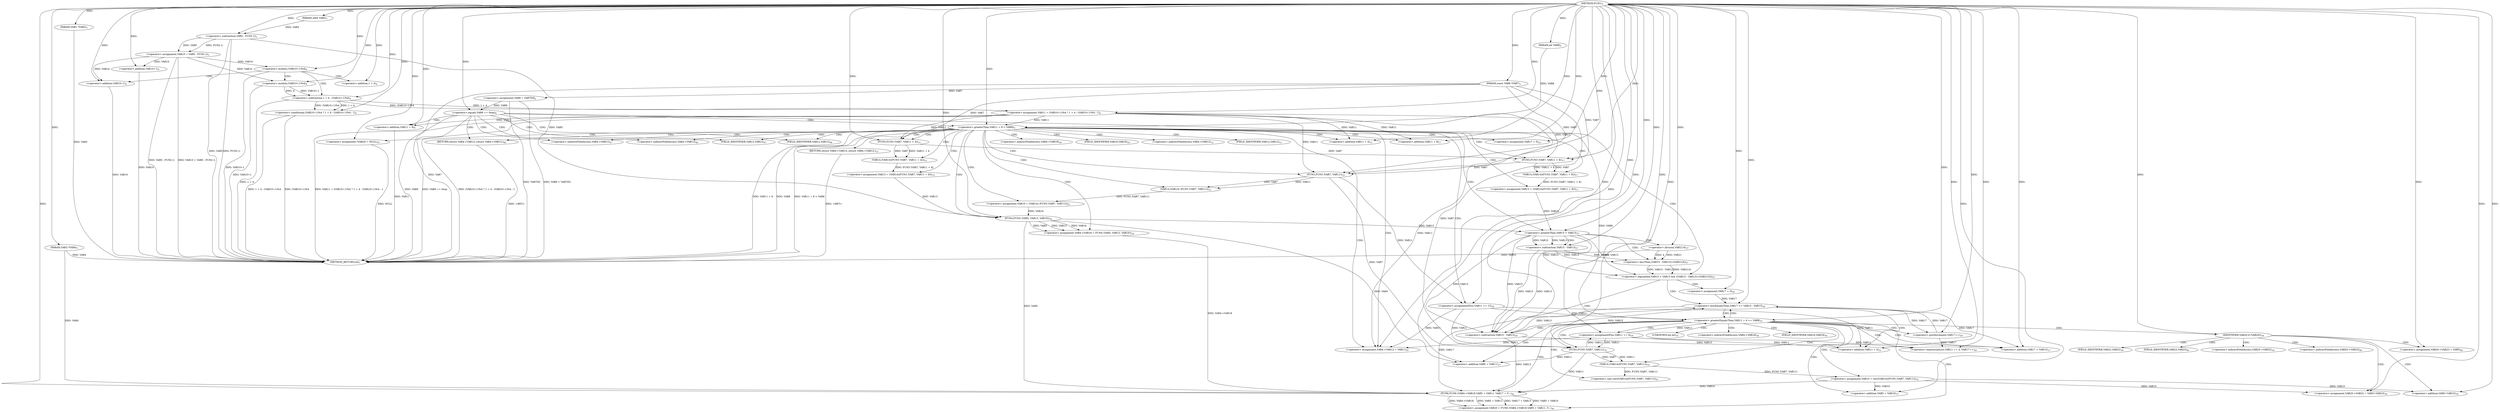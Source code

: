 digraph "FUN1" {  
"8" [label = <(METHOD,FUN1)<SUB>1</SUB>> ]
"194" [label = <(METHOD_RETURN,int)<SUB>1</SUB>> ]
"9" [label = <(PARAM,VAR1 *VAR2)<SUB>1</SUB>> ]
"10" [label = <(PARAM,VAR3 *VAR4)<SUB>1</SUB>> ]
"11" [label = <(PARAM,ut64 VAR5)<SUB>1</SUB>> ]
"12" [label = <(PARAM,const VAR6 *VAR7)<SUB>1</SUB>> ]
"13" [label = <(PARAM,int VAR8)<SUB>1</SUB>> ]
"16" [label = <(&lt;operator&gt;.assignment,VAR9 = VAR7[0])<SUB>2</SUB>> ]
"22" [label = <(&lt;operator&gt;.assignment,VAR10 = VAR5 - FUN2 ())<SUB>3</SUB>> ]
"28" [label = <(&lt;operator&gt;.assignment,VAR11 = (VAR10+1)%4 ? 1 + 4 - (VAR10+1)%4 : 1)<SUB>4</SUB>> ]
"185" [label = <(&lt;operator&gt;.assignment,VAR4-&gt;VAR12 = VAR11)<SUB>47</SUB>> ]
"190" [label = <(RETURN,return VAR4-&gt;VAR12;,return VAR4-&gt;VAR12;)<SUB>48</SUB>> ]
"47" [label = <(&lt;operator&gt;.equals,VAR9 == 0xaa)<SUB>6</SUB>> ]
"24" [label = <(&lt;operator&gt;.subtraction,VAR5 - FUN2 ())<SUB>3</SUB>> ]
"30" [label = <(&lt;operator&gt;.conditional,(VAR10+1)%4 ? 1 + 4 - (VAR10+1)%4 : 1)<SUB>4</SUB>> ]
"64" [label = <(&lt;operator&gt;.assignment,VAR13 = (VAR14)(FUN3 (VAR7, VAR11 + 4)))<SUB>15</SUB>> ]
"72" [label = <(&lt;operator&gt;.assignment,VAR15 = (VAR14)(FUN3 (VAR7, VAR11 + 8)))<SUB>17</SUB>> ]
"82" [label = <(&lt;operator&gt;.assignment,VAR16 = (VAR14) (FUN3 (VAR7, VAR11)))<SUB>23</SUB>> ]
"88" [label = <(&lt;operator&gt;.assignment,VAR17 = 0)<SUB>23</SUB>> ]
"91" [label = <(&lt;operator&gt;.assignment,VAR4-&gt;VAR18 = FUN4 (VAR5, VAR13, VAR16))<SUB>24</SUB>> ]
"100" [label = <(&lt;operator&gt;.assignment,*VAR20 = NULL)<SUB>25</SUB>> ]
"103" [label = <(&lt;operator&gt;.assignmentPlus,VAR11 += 12)<SUB>26</SUB>> ]
"31" [label = <(&lt;operator&gt;.modulo,(VAR10+1)%4)<SUB>4</SUB>> ]
"36" [label = <(&lt;operator&gt;.subtraction,1 + 4 - (VAR10+1)%4)<SUB>4</SUB>> ]
"52" [label = <(&lt;operator&gt;.greaterThan,VAR11 + 8 &gt; VAR8)<SUB>9</SUB>> ]
"107" [label = <(&lt;operator&gt;.logicalAnd,VAR15 &gt; VAR13 &amp;&amp; ((VAR15 - VAR13)&lt;(VAR21/4)))<SUB>27</SUB>> ]
"32" [label = <(&lt;operator&gt;.addition,VAR10+1)<SUB>4</SUB>> ]
"37" [label = <(&lt;operator&gt;.addition,1 + 4)<SUB>4</SUB>> ]
"40" [label = <(&lt;operator&gt;.modulo,(VAR10+1)%4)<SUB>4</SUB>> ]
"58" [label = <(RETURN,return VAR4-&gt;VAR12;,return VAR4-&gt;VAR12;)<SUB>12</SUB>> ]
"66" [label = <(VAR14,(VAR14)(FUN3 (VAR7, VAR11 + 4)))<SUB>15</SUB>> ]
"74" [label = <(VAR14,(VAR14)(FUN3 (VAR7, VAR11 + 8)))<SUB>17</SUB>> ]
"84" [label = <(VAR14,(VAR14) (FUN3 (VAR7, VAR11)))<SUB>23</SUB>> ]
"95" [label = <(FUN4,FUN4 (VAR5, VAR13, VAR16))<SUB>24</SUB>> ]
"41" [label = <(&lt;operator&gt;.addition,VAR10+1)<SUB>4</SUB>> ]
"53" [label = <(&lt;operator&gt;.addition,VAR11 + 8)<SUB>9</SUB>> ]
"67" [label = <(FUN3,FUN3 (VAR7, VAR11 + 4))<SUB>15</SUB>> ]
"75" [label = <(FUN3,FUN3 (VAR7, VAR11 + 8))<SUB>17</SUB>> ]
"85" [label = <(FUN3,FUN3 (VAR7, VAR11))<SUB>23</SUB>> ]
"108" [label = <(&lt;operator&gt;.greaterThan,VAR15 &gt; VAR13)<SUB>27</SUB>> ]
"111" [label = <(&lt;operator&gt;.lessThan,(VAR15 - VAR13)&lt;(VAR21/4))<SUB>27</SUB>> ]
"124" [label = <(&lt;operator&gt;.lessEqualsThan,VAR17 &lt;= VAR15 - VAR13)<SUB>29</SUB>> ]
"129" [label = <(&lt;operator&gt;.expressionList,VAR11 += 4, VAR17++)<SUB>29</SUB>> ]
"69" [label = <(&lt;operator&gt;.addition,VAR11 + 4)<SUB>15</SUB>> ]
"77" [label = <(&lt;operator&gt;.addition,VAR11 + 8)<SUB>17</SUB>> ]
"112" [label = <(&lt;operator&gt;.subtraction,VAR15 - VAR13)<SUB>27</SUB>> ]
"115" [label = <(&lt;operator&gt;.division,VAR21/4)<SUB>27</SUB>> ]
"121" [label = <(&lt;operator&gt;.assignment,VAR17 = 0)<SUB>29</SUB>> ]
"145" [label = <(&lt;operator&gt;.assignment,VAR10 = (int)(VAR14)(FUN5 (VAR7, VAR11)))<SUB>35</SUB>> ]
"153" [label = <(&lt;operator&gt;.assignment,VAR20 = FUN6 (VAR4-&gt;VAR18,
					VAR5 + VAR11, V...)<SUB>36</SUB>> ]
"126" [label = <(&lt;operator&gt;.subtraction,VAR15 - VAR13)<SUB>29</SUB>> ]
"130" [label = <(&lt;operator&gt;.assignmentPlus,VAR11 += 4)<SUB>29</SUB>> ]
"133" [label = <(&lt;operator&gt;.postIncrement,VAR17++)<SUB>29</SUB>> ]
"137" [label = <(&lt;operator&gt;.greaterEqualsThan,VAR11 + 4 &gt;= VAR8)<SUB>31</SUB>> ]
"169" [label = <(IDENTIFIER,VAR20,if (VAR20))<SUB>38</SUB>> ]
"147" [label = <(&lt;operator&gt;.cast,(int)(VAR14)(FUN5 (VAR7, VAR11)))<SUB>35</SUB>> ]
"155" [label = <(FUN6,FUN6 (VAR4-&gt;VAR18,
					VAR5 + VAR11, VAR17 + V...)<SUB>36</SUB>> ]
"171" [label = <(&lt;operator&gt;.assignment,VAR20-&gt;VAR22 = VAR5+VAR10)<SUB>39</SUB>> ]
"178" [label = <(&lt;operator&gt;.assignment,VAR20-&gt;VAR23 = VAR5)<SUB>40</SUB>> ]
"138" [label = <(&lt;operator&gt;.addition,VAR11 + 4)<SUB>31</SUB>> ]
"149" [label = <(VAR14,(VAR14)(FUN5 (VAR7, VAR11)))<SUB>35</SUB>> ]
"159" [label = <(&lt;operator&gt;.addition,VAR5 + VAR11)<SUB>37</SUB>> ]
"162" [label = <(&lt;operator&gt;.addition,VAR17 + VAR13)<SUB>37</SUB>> ]
"165" [label = <(&lt;operator&gt;.addition,VAR5 + VAR10)<SUB>37</SUB>> ]
"150" [label = <(FUN5,FUN5 (VAR7, VAR11))<SUB>35</SUB>> ]
"175" [label = <(&lt;operator&gt;.addition,VAR5+VAR10)<SUB>39</SUB>> ]
"186" [label = <(&lt;operator&gt;.indirectFieldAccess,VAR4-&gt;VAR12)<SUB>47</SUB>> ]
"191" [label = <(&lt;operator&gt;.indirectFieldAccess,VAR4-&gt;VAR12)<SUB>48</SUB>> ]
"188" [label = <(FIELD_IDENTIFIER,VAR12,VAR12)<SUB>47</SUB>> ]
"193" [label = <(FIELD_IDENTIFIER,VAR12,VAR12)<SUB>48</SUB>> ]
"92" [label = <(&lt;operator&gt;.indirectFieldAccess,VAR4-&gt;VAR18)<SUB>24</SUB>> ]
"94" [label = <(FIELD_IDENTIFIER,VAR18,VAR18)<SUB>24</SUB>> ]
"59" [label = <(&lt;operator&gt;.indirectFieldAccess,VAR4-&gt;VAR12)<SUB>12</SUB>> ]
"61" [label = <(FIELD_IDENTIFIER,VAR12,VAR12)<SUB>12</SUB>> ]
"148" [label = <(UNKNOWN,int,int)<SUB>35</SUB>> ]
"156" [label = <(&lt;operator&gt;.indirectFieldAccess,VAR4-&gt;VAR18)<SUB>36</SUB>> ]
"158" [label = <(FIELD_IDENTIFIER,VAR18,VAR18)<SUB>36</SUB>> ]
"172" [label = <(&lt;operator&gt;.indirectFieldAccess,VAR20-&gt;VAR22)<SUB>39</SUB>> ]
"179" [label = <(&lt;operator&gt;.indirectFieldAccess,VAR20-&gt;VAR23)<SUB>40</SUB>> ]
"174" [label = <(FIELD_IDENTIFIER,VAR22,VAR22)<SUB>39</SUB>> ]
"181" [label = <(FIELD_IDENTIFIER,VAR23,VAR23)<SUB>40</SUB>> ]
  "190" -> "194"  [ label = "DDG: &lt;RET&gt;"] 
  "58" -> "194"  [ label = "DDG: &lt;RET&gt;"] 
  "9" -> "194"  [ label = "DDG: VAR2"] 
  "10" -> "194"  [ label = "DDG: VAR4"] 
  "12" -> "194"  [ label = "DDG: VAR7"] 
  "16" -> "194"  [ label = "DDG: VAR7[0]"] 
  "16" -> "194"  [ label = "DDG: VAR9 = VAR7[0]"] 
  "24" -> "194"  [ label = "DDG: VAR5"] 
  "24" -> "194"  [ label = "DDG: FUN2 ()"] 
  "22" -> "194"  [ label = "DDG: VAR5 - FUN2 ()"] 
  "22" -> "194"  [ label = "DDG: VAR10 = VAR5 - FUN2 ()"] 
  "32" -> "194"  [ label = "DDG: VAR10"] 
  "31" -> "194"  [ label = "DDG: VAR10+1"] 
  "30" -> "194"  [ label = "DDG: (VAR10+1)%4"] 
  "36" -> "194"  [ label = "DDG: 1 + 4"] 
  "41" -> "194"  [ label = "DDG: VAR10"] 
  "40" -> "194"  [ label = "DDG: VAR10+1"] 
  "30" -> "194"  [ label = "DDG: 1 + 4 - (VAR10+1)%4"] 
  "28" -> "194"  [ label = "DDG: (VAR10+1)%4 ? 1 + 4 - (VAR10+1)%4 : 1"] 
  "28" -> "194"  [ label = "DDG: VAR11 = (VAR10+1)%4 ? 1 + 4 - (VAR10+1)%4 : 1"] 
  "47" -> "194"  [ label = "DDG: VAR9"] 
  "47" -> "194"  [ label = "DDG: VAR9 == 0xaa"] 
  "53" -> "194"  [ label = "DDG: VAR11"] 
  "52" -> "194"  [ label = "DDG: VAR11 + 8"] 
  "52" -> "194"  [ label = "DDG: VAR8"] 
  "52" -> "194"  [ label = "DDG: VAR11 + 8 &gt; VAR8"] 
  "115" -> "194"  [ label = "DDG: VAR21"] 
  "100" -> "194"  [ label = "DDG: NULL"] 
  "8" -> "9"  [ label = "DDG: "] 
  "8" -> "10"  [ label = "DDG: "] 
  "8" -> "11"  [ label = "DDG: "] 
  "8" -> "12"  [ label = "DDG: "] 
  "8" -> "13"  [ label = "DDG: "] 
  "12" -> "16"  [ label = "DDG: VAR7"] 
  "24" -> "22"  [ label = "DDG: VAR5"] 
  "24" -> "22"  [ label = "DDG: FUN2 ()"] 
  "36" -> "28"  [ label = "DDG: 1 + 4"] 
  "36" -> "28"  [ label = "DDG: (VAR10+1)%4"] 
  "8" -> "28"  [ label = "DDG: "] 
  "28" -> "185"  [ label = "DDG: VAR11"] 
  "103" -> "185"  [ label = "DDG: VAR11"] 
  "130" -> "185"  [ label = "DDG: VAR11"] 
  "8" -> "185"  [ label = "DDG: "] 
  "11" -> "24"  [ label = "DDG: VAR5"] 
  "8" -> "24"  [ label = "DDG: "] 
  "36" -> "30"  [ label = "DDG: 1 + 4"] 
  "36" -> "30"  [ label = "DDG: (VAR10+1)%4"] 
  "8" -> "30"  [ label = "DDG: "] 
  "16" -> "47"  [ label = "DDG: VAR9"] 
  "8" -> "47"  [ label = "DDG: "] 
  "66" -> "64"  [ label = "DDG: FUN3 (VAR7, VAR11 + 4)"] 
  "74" -> "72"  [ label = "DDG: FUN3 (VAR7, VAR11 + 8)"] 
  "84" -> "82"  [ label = "DDG: FUN3 (VAR7, VAR11)"] 
  "8" -> "88"  [ label = "DDG: "] 
  "95" -> "91"  [ label = "DDG: VAR5"] 
  "95" -> "91"  [ label = "DDG: VAR13"] 
  "95" -> "91"  [ label = "DDG: VAR16"] 
  "8" -> "100"  [ label = "DDG: "] 
  "8" -> "103"  [ label = "DDG: "] 
  "22" -> "31"  [ label = "DDG: VAR10"] 
  "8" -> "31"  [ label = "DDG: "] 
  "8" -> "36"  [ label = "DDG: "] 
  "40" -> "36"  [ label = "DDG: VAR10+1"] 
  "40" -> "36"  [ label = "DDG: 4"] 
  "85" -> "103"  [ label = "DDG: VAR11"] 
  "22" -> "32"  [ label = "DDG: VAR10"] 
  "8" -> "32"  [ label = "DDG: "] 
  "8" -> "37"  [ label = "DDG: "] 
  "8" -> "40"  [ label = "DDG: "] 
  "22" -> "40"  [ label = "DDG: VAR10"] 
  "28" -> "52"  [ label = "DDG: VAR11"] 
  "8" -> "52"  [ label = "DDG: "] 
  "13" -> "52"  [ label = "DDG: VAR8"] 
  "67" -> "66"  [ label = "DDG: VAR7"] 
  "67" -> "66"  [ label = "DDG: VAR11 + 4"] 
  "75" -> "74"  [ label = "DDG: VAR7"] 
  "75" -> "74"  [ label = "DDG: VAR11 + 8"] 
  "85" -> "84"  [ label = "DDG: VAR7"] 
  "85" -> "84"  [ label = "DDG: VAR11"] 
  "24" -> "95"  [ label = "DDG: VAR5"] 
  "8" -> "95"  [ label = "DDG: "] 
  "64" -> "95"  [ label = "DDG: VAR13"] 
  "82" -> "95"  [ label = "DDG: VAR16"] 
  "108" -> "107"  [ label = "DDG: VAR15"] 
  "108" -> "107"  [ label = "DDG: VAR13"] 
  "111" -> "107"  [ label = "DDG: VAR15 - VAR13"] 
  "111" -> "107"  [ label = "DDG: VAR21/4"] 
  "8" -> "41"  [ label = "DDG: "] 
  "22" -> "41"  [ label = "DDG: VAR10"] 
  "28" -> "53"  [ label = "DDG: VAR11"] 
  "8" -> "53"  [ label = "DDG: "] 
  "12" -> "67"  [ label = "DDG: VAR7"] 
  "8" -> "67"  [ label = "DDG: "] 
  "28" -> "67"  [ label = "DDG: VAR11"] 
  "67" -> "75"  [ label = "DDG: VAR7"] 
  "8" -> "75"  [ label = "DDG: "] 
  "12" -> "75"  [ label = "DDG: VAR7"] 
  "28" -> "75"  [ label = "DDG: VAR11"] 
  "75" -> "85"  [ label = "DDG: VAR7"] 
  "8" -> "85"  [ label = "DDG: "] 
  "12" -> "85"  [ label = "DDG: VAR7"] 
  "28" -> "85"  [ label = "DDG: VAR11"] 
  "72" -> "108"  [ label = "DDG: VAR15"] 
  "8" -> "108"  [ label = "DDG: "] 
  "95" -> "108"  [ label = "DDG: VAR13"] 
  "112" -> "111"  [ label = "DDG: VAR15"] 
  "112" -> "111"  [ label = "DDG: VAR13"] 
  "115" -> "111"  [ label = "DDG: VAR21"] 
  "115" -> "111"  [ label = "DDG: 4"] 
  "8" -> "69"  [ label = "DDG: "] 
  "28" -> "69"  [ label = "DDG: VAR11"] 
  "8" -> "77"  [ label = "DDG: "] 
  "28" -> "77"  [ label = "DDG: VAR11"] 
  "108" -> "112"  [ label = "DDG: VAR15"] 
  "8" -> "112"  [ label = "DDG: "] 
  "108" -> "112"  [ label = "DDG: VAR13"] 
  "8" -> "115"  [ label = "DDG: "] 
  "8" -> "121"  [ label = "DDG: "] 
  "121" -> "124"  [ label = "DDG: VAR17"] 
  "133" -> "124"  [ label = "DDG: VAR17"] 
  "8" -> "124"  [ label = "DDG: "] 
  "126" -> "124"  [ label = "DDG: VAR15"] 
  "126" -> "124"  [ label = "DDG: VAR13"] 
  "130" -> "129"  [ label = "DDG: VAR11"] 
  "8" -> "129"  [ label = "DDG: "] 
  "133" -> "129"  [ label = "DDG: VAR17"] 
  "149" -> "145"  [ label = "DDG: FUN5 (VAR7, VAR11)"] 
  "155" -> "153"  [ label = "DDG: VAR4-&gt;VAR18"] 
  "155" -> "153"  [ label = "DDG: VAR5 + VAR11"] 
  "155" -> "153"  [ label = "DDG: VAR17 + VAR13"] 
  "155" -> "153"  [ label = "DDG: VAR5 + VAR10"] 
  "108" -> "126"  [ label = "DDG: VAR15"] 
  "112" -> "126"  [ label = "DDG: VAR15"] 
  "8" -> "126"  [ label = "DDG: "] 
  "108" -> "126"  [ label = "DDG: VAR13"] 
  "112" -> "126"  [ label = "DDG: VAR13"] 
  "8" -> "130"  [ label = "DDG: "] 
  "150" -> "130"  [ label = "DDG: VAR11"] 
  "8" -> "133"  [ label = "DDG: "] 
  "124" -> "133"  [ label = "DDG: VAR17"] 
  "8" -> "169"  [ label = "DDG: "] 
  "103" -> "137"  [ label = "DDG: VAR11"] 
  "130" -> "137"  [ label = "DDG: VAR11"] 
  "8" -> "137"  [ label = "DDG: "] 
  "52" -> "137"  [ label = "DDG: VAR8"] 
  "149" -> "147"  [ label = "DDG: FUN5 (VAR7, VAR11)"] 
  "10" -> "155"  [ label = "DDG: VAR4"] 
  "91" -> "155"  [ label = "DDG: VAR4-&gt;VAR18"] 
  "95" -> "155"  [ label = "DDG: VAR5"] 
  "8" -> "155"  [ label = "DDG: "] 
  "150" -> "155"  [ label = "DDG: VAR11"] 
  "124" -> "155"  [ label = "DDG: VAR17"] 
  "126" -> "155"  [ label = "DDG: VAR13"] 
  "145" -> "155"  [ label = "DDG: VAR10"] 
  "8" -> "171"  [ label = "DDG: "] 
  "145" -> "171"  [ label = "DDG: VAR10"] 
  "8" -> "178"  [ label = "DDG: "] 
  "103" -> "138"  [ label = "DDG: VAR11"] 
  "130" -> "138"  [ label = "DDG: VAR11"] 
  "8" -> "138"  [ label = "DDG: "] 
  "150" -> "149"  [ label = "DDG: VAR7"] 
  "150" -> "149"  [ label = "DDG: VAR11"] 
  "95" -> "159"  [ label = "DDG: VAR5"] 
  "8" -> "159"  [ label = "DDG: "] 
  "150" -> "159"  [ label = "DDG: VAR11"] 
  "124" -> "162"  [ label = "DDG: VAR17"] 
  "8" -> "162"  [ label = "DDG: "] 
  "126" -> "162"  [ label = "DDG: VAR13"] 
  "8" -> "165"  [ label = "DDG: "] 
  "145" -> "165"  [ label = "DDG: VAR10"] 
  "85" -> "150"  [ label = "DDG: VAR7"] 
  "8" -> "150"  [ label = "DDG: "] 
  "12" -> "150"  [ label = "DDG: VAR7"] 
  "103" -> "150"  [ label = "DDG: VAR11"] 
  "130" -> "150"  [ label = "DDG: VAR11"] 
  "8" -> "175"  [ label = "DDG: "] 
  "145" -> "175"  [ label = "DDG: VAR10"] 
  "47" -> "188"  [ label = "CDG: "] 
  "47" -> "52"  [ label = "CDG: "] 
  "47" -> "185"  [ label = "CDG: "] 
  "47" -> "191"  [ label = "CDG: "] 
  "47" -> "190"  [ label = "CDG: "] 
  "47" -> "186"  [ label = "CDG: "] 
  "47" -> "193"  [ label = "CDG: "] 
  "47" -> "53"  [ label = "CDG: "] 
  "31" -> "37"  [ label = "CDG: "] 
  "31" -> "40"  [ label = "CDG: "] 
  "31" -> "36"  [ label = "CDG: "] 
  "31" -> "41"  [ label = "CDG: "] 
  "52" -> "107"  [ label = "CDG: "] 
  "52" -> "94"  [ label = "CDG: "] 
  "52" -> "77"  [ label = "CDG: "] 
  "52" -> "64"  [ label = "CDG: "] 
  "52" -> "188"  [ label = "CDG: "] 
  "52" -> "75"  [ label = "CDG: "] 
  "52" -> "84"  [ label = "CDG: "] 
  "52" -> "85"  [ label = "CDG: "] 
  "52" -> "103"  [ label = "CDG: "] 
  "52" -> "69"  [ label = "CDG: "] 
  "52" -> "67"  [ label = "CDG: "] 
  "52" -> "185"  [ label = "CDG: "] 
  "52" -> "74"  [ label = "CDG: "] 
  "52" -> "95"  [ label = "CDG: "] 
  "52" -> "92"  [ label = "CDG: "] 
  "52" -> "59"  [ label = "CDG: "] 
  "52" -> "91"  [ label = "CDG: "] 
  "52" -> "191"  [ label = "CDG: "] 
  "52" -> "190"  [ label = "CDG: "] 
  "52" -> "58"  [ label = "CDG: "] 
  "52" -> "61"  [ label = "CDG: "] 
  "52" -> "100"  [ label = "CDG: "] 
  "52" -> "88"  [ label = "CDG: "] 
  "52" -> "186"  [ label = "CDG: "] 
  "52" -> "108"  [ label = "CDG: "] 
  "52" -> "66"  [ label = "CDG: "] 
  "52" -> "193"  [ label = "CDG: "] 
  "52" -> "72"  [ label = "CDG: "] 
  "52" -> "82"  [ label = "CDG: "] 
  "107" -> "121"  [ label = "CDG: "] 
  "107" -> "126"  [ label = "CDG: "] 
  "107" -> "124"  [ label = "CDG: "] 
  "108" -> "115"  [ label = "CDG: "] 
  "108" -> "112"  [ label = "CDG: "] 
  "108" -> "111"  [ label = "CDG: "] 
  "124" -> "138"  [ label = "CDG: "] 
  "124" -> "137"  [ label = "CDG: "] 
  "137" -> "145"  [ label = "CDG: "] 
  "137" -> "169"  [ label = "CDG: "] 
  "137" -> "149"  [ label = "CDG: "] 
  "137" -> "150"  [ label = "CDG: "] 
  "137" -> "162"  [ label = "CDG: "] 
  "137" -> "153"  [ label = "CDG: "] 
  "137" -> "129"  [ label = "CDG: "] 
  "137" -> "148"  [ label = "CDG: "] 
  "137" -> "130"  [ label = "CDG: "] 
  "137" -> "155"  [ label = "CDG: "] 
  "137" -> "158"  [ label = "CDG: "] 
  "137" -> "159"  [ label = "CDG: "] 
  "137" -> "126"  [ label = "CDG: "] 
  "137" -> "165"  [ label = "CDG: "] 
  "137" -> "147"  [ label = "CDG: "] 
  "137" -> "156"  [ label = "CDG: "] 
  "137" -> "124"  [ label = "CDG: "] 
  "137" -> "133"  [ label = "CDG: "] 
  "169" -> "179"  [ label = "CDG: "] 
  "169" -> "178"  [ label = "CDG: "] 
  "169" -> "181"  [ label = "CDG: "] 
  "169" -> "174"  [ label = "CDG: "] 
  "169" -> "171"  [ label = "CDG: "] 
  "169" -> "175"  [ label = "CDG: "] 
  "169" -> "172"  [ label = "CDG: "] 
}
